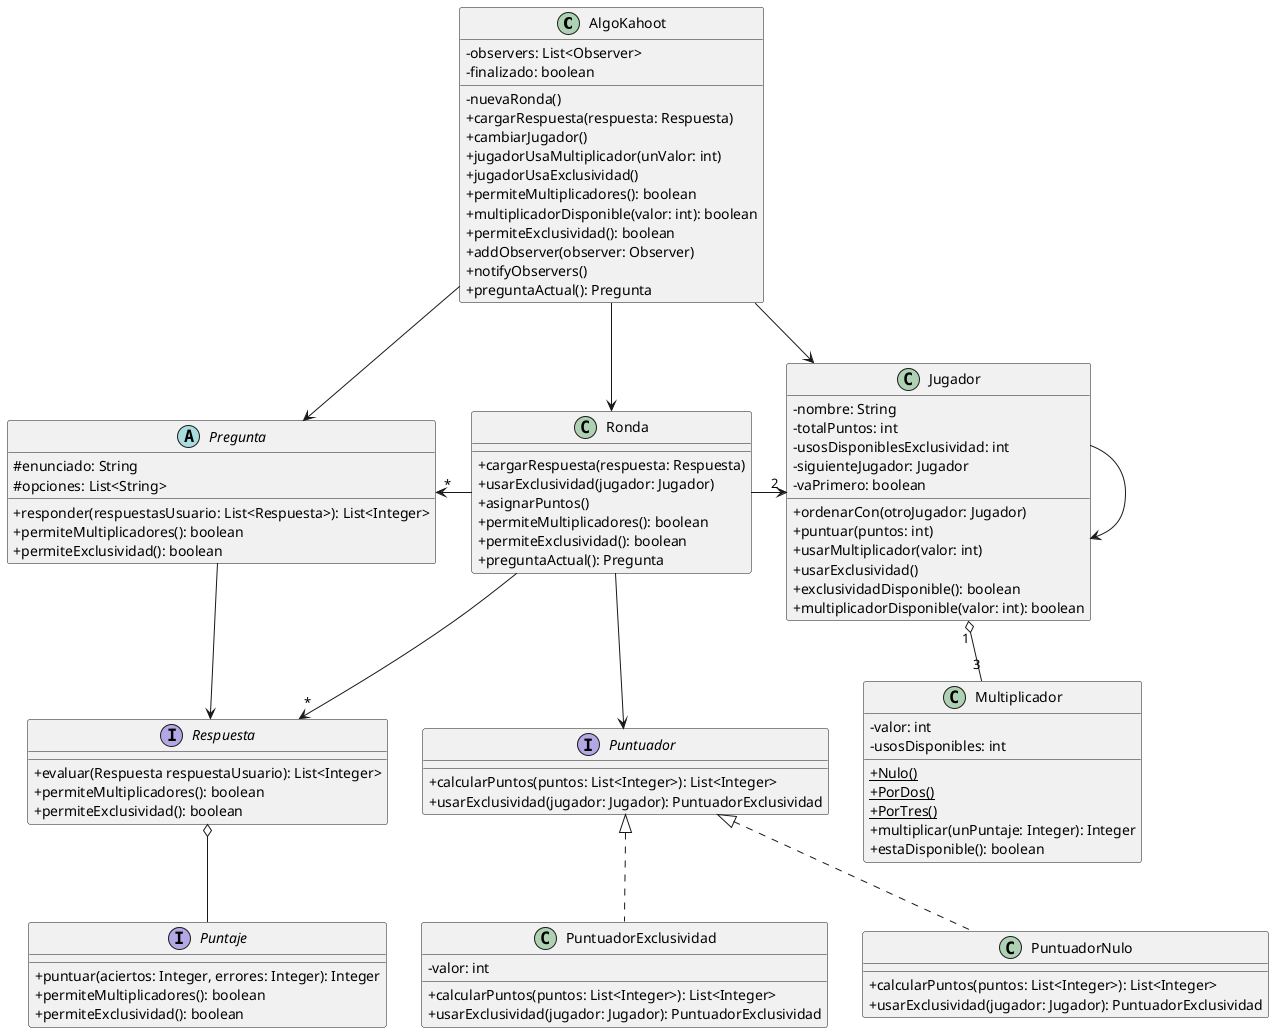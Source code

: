 @startuml
skinparam classAttributeIconSize 0

class AlgoKahoot {
    - observers: List<Observer>
    - finalizado: boolean
    - nuevaRonda()
    + cargarRespuesta(respuesta: Respuesta)
    + cambiarJugador()
    + jugadorUsaMultiplicador(unValor: int)
    + jugadorUsaExclusividad()
    + permiteMultiplicadores(): boolean
    + multiplicadorDisponible(valor: int): boolean
    + permiteExclusividad(): boolean
    + addObserver(observer: Observer)
    + notifyObservers()
    + preguntaActual(): Pregunta
}

abstract class Pregunta {
    # enunciado: String
    # opciones: List<String>
    + responder(respuestasUsuario: List<Respuesta>): List<Integer>
    + permiteMultiplicadores(): boolean
    + permiteExclusividad(): boolean
}

interface Puntaje {
    + puntuar(aciertos: Integer, errores: Integer): Integer
    + permiteMultiplicadores(): boolean
    + permiteExclusividad(): boolean
}

class Jugador {
    - nombre: String
    - totalPuntos: int
    - usosDisponiblesExclusividad: int
    - siguienteJugador: Jugador
    - vaPrimero: boolean
    + ordenarCon(otroJugador: Jugador)
    + puntuar(puntos: int)
    + usarMultiplicador(valor: int)
    + usarExclusividad()
    + exclusividadDisponible(): boolean
    + multiplicadorDisponible(valor: int): boolean
}

class Ronda {
    + cargarRespuesta(respuesta: Respuesta)
    + usarExclusividad(jugador: Jugador)
    + asignarPuntos()
    + permiteMultiplicadores(): boolean
    + permiteExclusividad(): boolean
    + preguntaActual(): Pregunta
}

class Multiplicador {
    - valor: int
    - usosDisponibles: int
    + {static} Nulo()
    + {static} PorDos()
    + {static} PorTres()
    + multiplicar(unPuntaje: Integer): Integer
    + estaDisponible(): boolean
}

interface Puntuador {
    + calcularPuntos(puntos: List<Integer>): List<Integer>
    + usarExclusividad(jugador: Jugador): PuntuadorExclusividad
}

class PuntuadorExclusividad {
    - valor: int
    + calcularPuntos(puntos: List<Integer>): List<Integer>
    + usarExclusividad(jugador: Jugador): PuntuadorExclusividad
}

class PuntuadorNulo {
    + calcularPuntos(puntos: List<Integer>): List<Integer>
    + usarExclusividad(jugador: Jugador): PuntuadorExclusividad
}

interface Respuesta {
    + evaluar(Respuesta respuestaUsuario): List<Integer>
    + permiteMultiplicadores(): boolean
    + permiteExclusividad(): boolean
}


'Ordenamiento De Cuadrados

'Herencia --|> cumple la relación 'es un'

'Asociacion --> un objeto guarda a otro
Pregunta --> Respuesta
Ronda -left-> "*" Pregunta
Ronda -down-> Puntuador
Ronda --> "*" Respuesta
Ronda -right-> "2" Jugador
AlgoKahoot --> Pregunta
AlgoKahoot -down-> Ronda
AlgoKahoot -down-> Jugador
Jugador --> Jugador

'Agregacion --o un objeto esta compuesto por otro pero no lo necesita para vivir
Jugador "1" o-- "3" Multiplicador
Respuesta o-- Puntaje

'Composicion --* un objeto es dueño de otro

'Dependencia ..> un objeto utiliza a otro porque lo recibe/devuelve
'Respuesta <.right. AlgoKahoot

'Interfaces ..|> colección de declaraciones de métodos sin implemetnar
PuntuadorExclusividad .up.|> Puntuador
PuntuadorNulo .up.|> Puntuador


@enduml